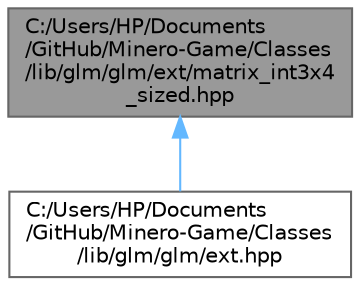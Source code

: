 digraph "C:/Users/HP/Documents/GitHub/Minero-Game/Classes/lib/glm/glm/ext/matrix_int3x4_sized.hpp"
{
 // LATEX_PDF_SIZE
  bgcolor="transparent";
  edge [fontname=Helvetica,fontsize=10,labelfontname=Helvetica,labelfontsize=10];
  node [fontname=Helvetica,fontsize=10,shape=box,height=0.2,width=0.4];
  Node1 [id="Node000001",label="C:/Users/HP/Documents\l/GitHub/Minero-Game/Classes\l/lib/glm/glm/ext/matrix_int3x4\l_sized.hpp",height=0.2,width=0.4,color="gray40", fillcolor="grey60", style="filled", fontcolor="black",tooltip=" "];
  Node1 -> Node2 [id="edge1_Node000001_Node000002",dir="back",color="steelblue1",style="solid",tooltip=" "];
  Node2 [id="Node000002",label="C:/Users/HP/Documents\l/GitHub/Minero-Game/Classes\l/lib/glm/glm/ext.hpp",height=0.2,width=0.4,color="grey40", fillcolor="white", style="filled",URL="$_classes_2lib_2glm_2glm_2ext_8hpp.html",tooltip=" "];
}
